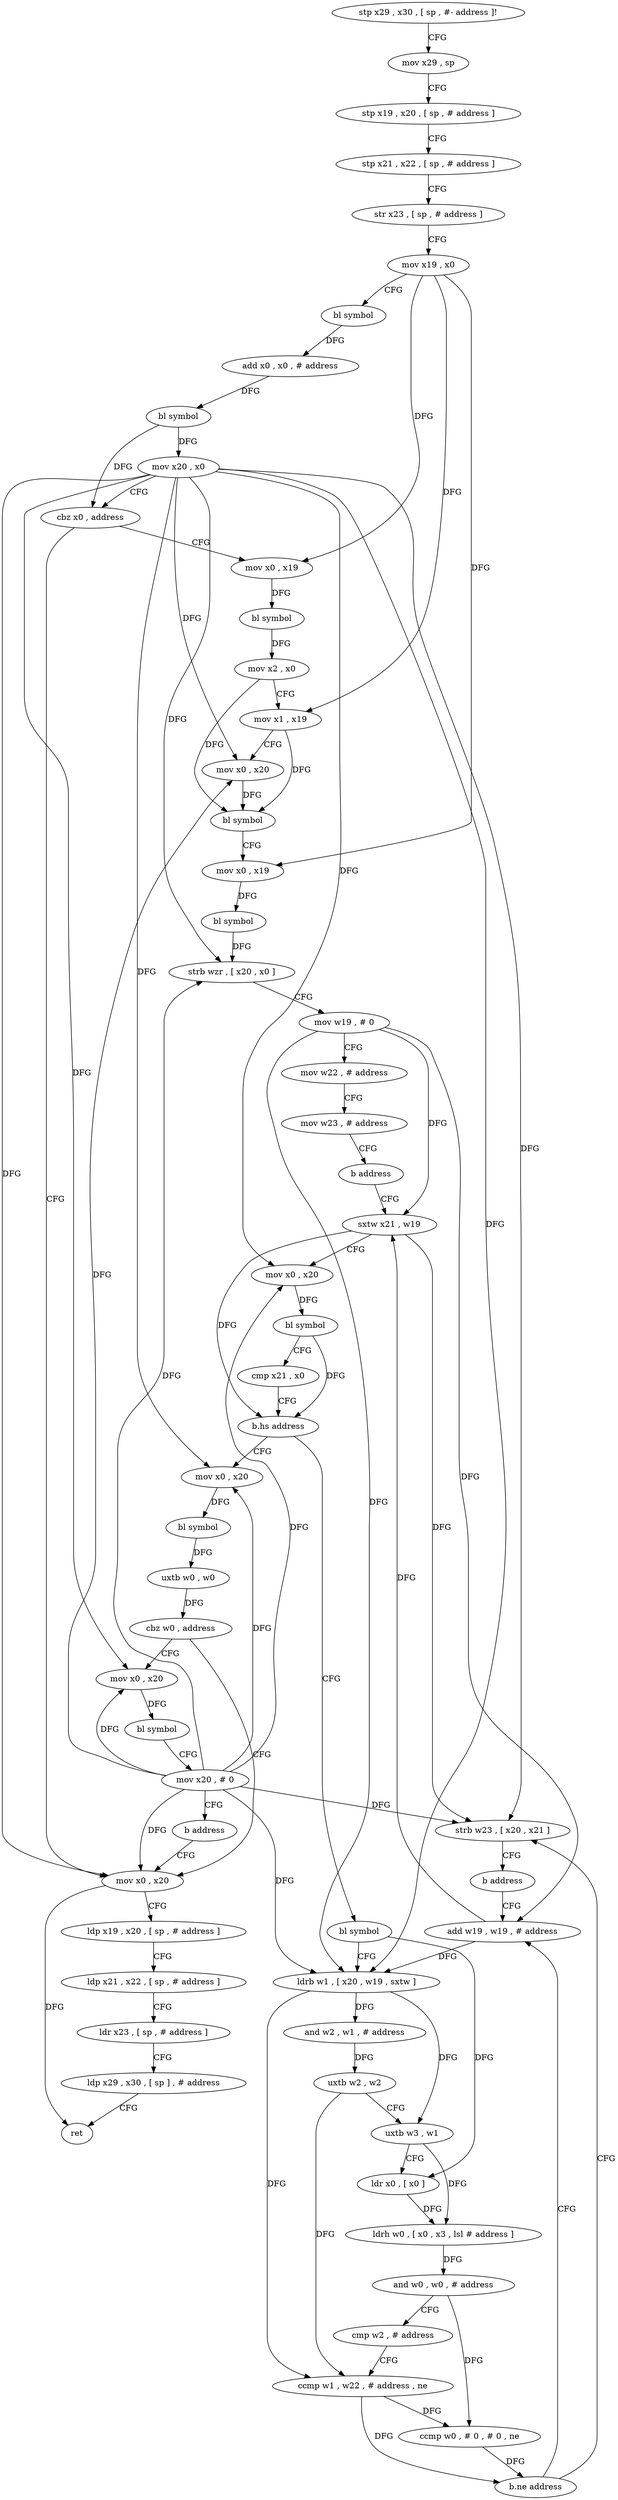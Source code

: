 digraph "func" {
"83616" [label = "stp x29 , x30 , [ sp , #- address ]!" ]
"83620" [label = "mov x29 , sp" ]
"83624" [label = "stp x19 , x20 , [ sp , # address ]" ]
"83628" [label = "stp x21 , x22 , [ sp , # address ]" ]
"83632" [label = "str x23 , [ sp , # address ]" ]
"83636" [label = "mov x19 , x0" ]
"83640" [label = "bl symbol" ]
"83644" [label = "add x0 , x0 , # address" ]
"83648" [label = "bl symbol" ]
"83652" [label = "mov x20 , x0" ]
"83656" [label = "cbz x0 , address" ]
"83824" [label = "mov x0 , x20" ]
"83660" [label = "mov x0 , x19" ]
"83828" [label = "ldp x19 , x20 , [ sp , # address ]" ]
"83832" [label = "ldp x21 , x22 , [ sp , # address ]" ]
"83836" [label = "ldr x23 , [ sp , # address ]" ]
"83840" [label = "ldp x29 , x30 , [ sp ] , # address" ]
"83844" [label = "ret" ]
"83664" [label = "bl symbol" ]
"83668" [label = "mov x2 , x0" ]
"83672" [label = "mov x1 , x19" ]
"83676" [label = "mov x0 , x20" ]
"83680" [label = "bl symbol" ]
"83684" [label = "mov x0 , x19" ]
"83688" [label = "bl symbol" ]
"83692" [label = "strb wzr , [ x20 , x0 ]" ]
"83696" [label = "mov w19 , # 0" ]
"83700" [label = "mov w22 , # address" ]
"83704" [label = "mov w23 , # address" ]
"83708" [label = "b address" ]
"83716" [label = "sxtw x21 , w19" ]
"83720" [label = "mov x0 , x20" ]
"83724" [label = "bl symbol" ]
"83728" [label = "cmp x21 , x0" ]
"83732" [label = "b.hs address" ]
"83808" [label = "mov x0 , x20" ]
"83736" [label = "bl symbol" ]
"83812" [label = "bl symbol" ]
"83816" [label = "uxtb w0 , w0" ]
"83820" [label = "cbz w0 , address" ]
"83792" [label = "mov x0 , x20" ]
"83740" [label = "ldrb w1 , [ x20 , w19 , sxtw ]" ]
"83744" [label = "and w2 , w1 , # address" ]
"83748" [label = "uxtb w2 , w2" ]
"83752" [label = "uxtb w3 , w1" ]
"83756" [label = "ldr x0 , [ x0 ]" ]
"83760" [label = "ldrh w0 , [ x0 , x3 , lsl # address ]" ]
"83764" [label = "and w0 , w0 , # address" ]
"83768" [label = "cmp w2 , # address" ]
"83772" [label = "ccmp w1 , w22 , # address , ne" ]
"83776" [label = "ccmp w0 , # 0 , # 0 , ne" ]
"83780" [label = "b.ne address" ]
"83712" [label = "add w19 , w19 , # address" ]
"83784" [label = "strb w23 , [ x20 , x21 ]" ]
"83796" [label = "bl symbol" ]
"83800" [label = "mov x20 , # 0" ]
"83804" [label = "b address" ]
"83788" [label = "b address" ]
"83616" -> "83620" [ label = "CFG" ]
"83620" -> "83624" [ label = "CFG" ]
"83624" -> "83628" [ label = "CFG" ]
"83628" -> "83632" [ label = "CFG" ]
"83632" -> "83636" [ label = "CFG" ]
"83636" -> "83640" [ label = "CFG" ]
"83636" -> "83660" [ label = "DFG" ]
"83636" -> "83672" [ label = "DFG" ]
"83636" -> "83684" [ label = "DFG" ]
"83640" -> "83644" [ label = "DFG" ]
"83644" -> "83648" [ label = "DFG" ]
"83648" -> "83652" [ label = "DFG" ]
"83648" -> "83656" [ label = "DFG" ]
"83652" -> "83656" [ label = "CFG" ]
"83652" -> "83824" [ label = "DFG" ]
"83652" -> "83676" [ label = "DFG" ]
"83652" -> "83692" [ label = "DFG" ]
"83652" -> "83720" [ label = "DFG" ]
"83652" -> "83808" [ label = "DFG" ]
"83652" -> "83740" [ label = "DFG" ]
"83652" -> "83792" [ label = "DFG" ]
"83652" -> "83784" [ label = "DFG" ]
"83656" -> "83824" [ label = "CFG" ]
"83656" -> "83660" [ label = "CFG" ]
"83824" -> "83828" [ label = "CFG" ]
"83824" -> "83844" [ label = "DFG" ]
"83660" -> "83664" [ label = "DFG" ]
"83828" -> "83832" [ label = "CFG" ]
"83832" -> "83836" [ label = "CFG" ]
"83836" -> "83840" [ label = "CFG" ]
"83840" -> "83844" [ label = "CFG" ]
"83664" -> "83668" [ label = "DFG" ]
"83668" -> "83672" [ label = "CFG" ]
"83668" -> "83680" [ label = "DFG" ]
"83672" -> "83676" [ label = "CFG" ]
"83672" -> "83680" [ label = "DFG" ]
"83676" -> "83680" [ label = "DFG" ]
"83680" -> "83684" [ label = "CFG" ]
"83684" -> "83688" [ label = "DFG" ]
"83688" -> "83692" [ label = "DFG" ]
"83692" -> "83696" [ label = "CFG" ]
"83696" -> "83700" [ label = "CFG" ]
"83696" -> "83716" [ label = "DFG" ]
"83696" -> "83740" [ label = "DFG" ]
"83696" -> "83712" [ label = "DFG" ]
"83700" -> "83704" [ label = "CFG" ]
"83704" -> "83708" [ label = "CFG" ]
"83708" -> "83716" [ label = "CFG" ]
"83716" -> "83720" [ label = "CFG" ]
"83716" -> "83732" [ label = "DFG" ]
"83716" -> "83784" [ label = "DFG" ]
"83720" -> "83724" [ label = "DFG" ]
"83724" -> "83728" [ label = "CFG" ]
"83724" -> "83732" [ label = "DFG" ]
"83728" -> "83732" [ label = "CFG" ]
"83732" -> "83808" [ label = "CFG" ]
"83732" -> "83736" [ label = "CFG" ]
"83808" -> "83812" [ label = "DFG" ]
"83736" -> "83740" [ label = "CFG" ]
"83736" -> "83756" [ label = "DFG" ]
"83812" -> "83816" [ label = "DFG" ]
"83816" -> "83820" [ label = "DFG" ]
"83820" -> "83792" [ label = "CFG" ]
"83820" -> "83824" [ label = "CFG" ]
"83792" -> "83796" [ label = "DFG" ]
"83740" -> "83744" [ label = "DFG" ]
"83740" -> "83752" [ label = "DFG" ]
"83740" -> "83772" [ label = "DFG" ]
"83744" -> "83748" [ label = "DFG" ]
"83748" -> "83752" [ label = "CFG" ]
"83748" -> "83772" [ label = "DFG" ]
"83752" -> "83756" [ label = "CFG" ]
"83752" -> "83760" [ label = "DFG" ]
"83756" -> "83760" [ label = "DFG" ]
"83760" -> "83764" [ label = "DFG" ]
"83764" -> "83768" [ label = "CFG" ]
"83764" -> "83776" [ label = "DFG" ]
"83768" -> "83772" [ label = "CFG" ]
"83772" -> "83776" [ label = "DFG" ]
"83772" -> "83780" [ label = "DFG" ]
"83776" -> "83780" [ label = "DFG" ]
"83780" -> "83712" [ label = "CFG" ]
"83780" -> "83784" [ label = "CFG" ]
"83712" -> "83716" [ label = "DFG" ]
"83712" -> "83740" [ label = "DFG" ]
"83784" -> "83788" [ label = "CFG" ]
"83796" -> "83800" [ label = "CFG" ]
"83800" -> "83804" [ label = "CFG" ]
"83800" -> "83824" [ label = "DFG" ]
"83800" -> "83676" [ label = "DFG" ]
"83800" -> "83720" [ label = "DFG" ]
"83800" -> "83808" [ label = "DFG" ]
"83800" -> "83792" [ label = "DFG" ]
"83800" -> "83692" [ label = "DFG" ]
"83800" -> "83740" [ label = "DFG" ]
"83800" -> "83784" [ label = "DFG" ]
"83804" -> "83824" [ label = "CFG" ]
"83788" -> "83712" [ label = "CFG" ]
}
